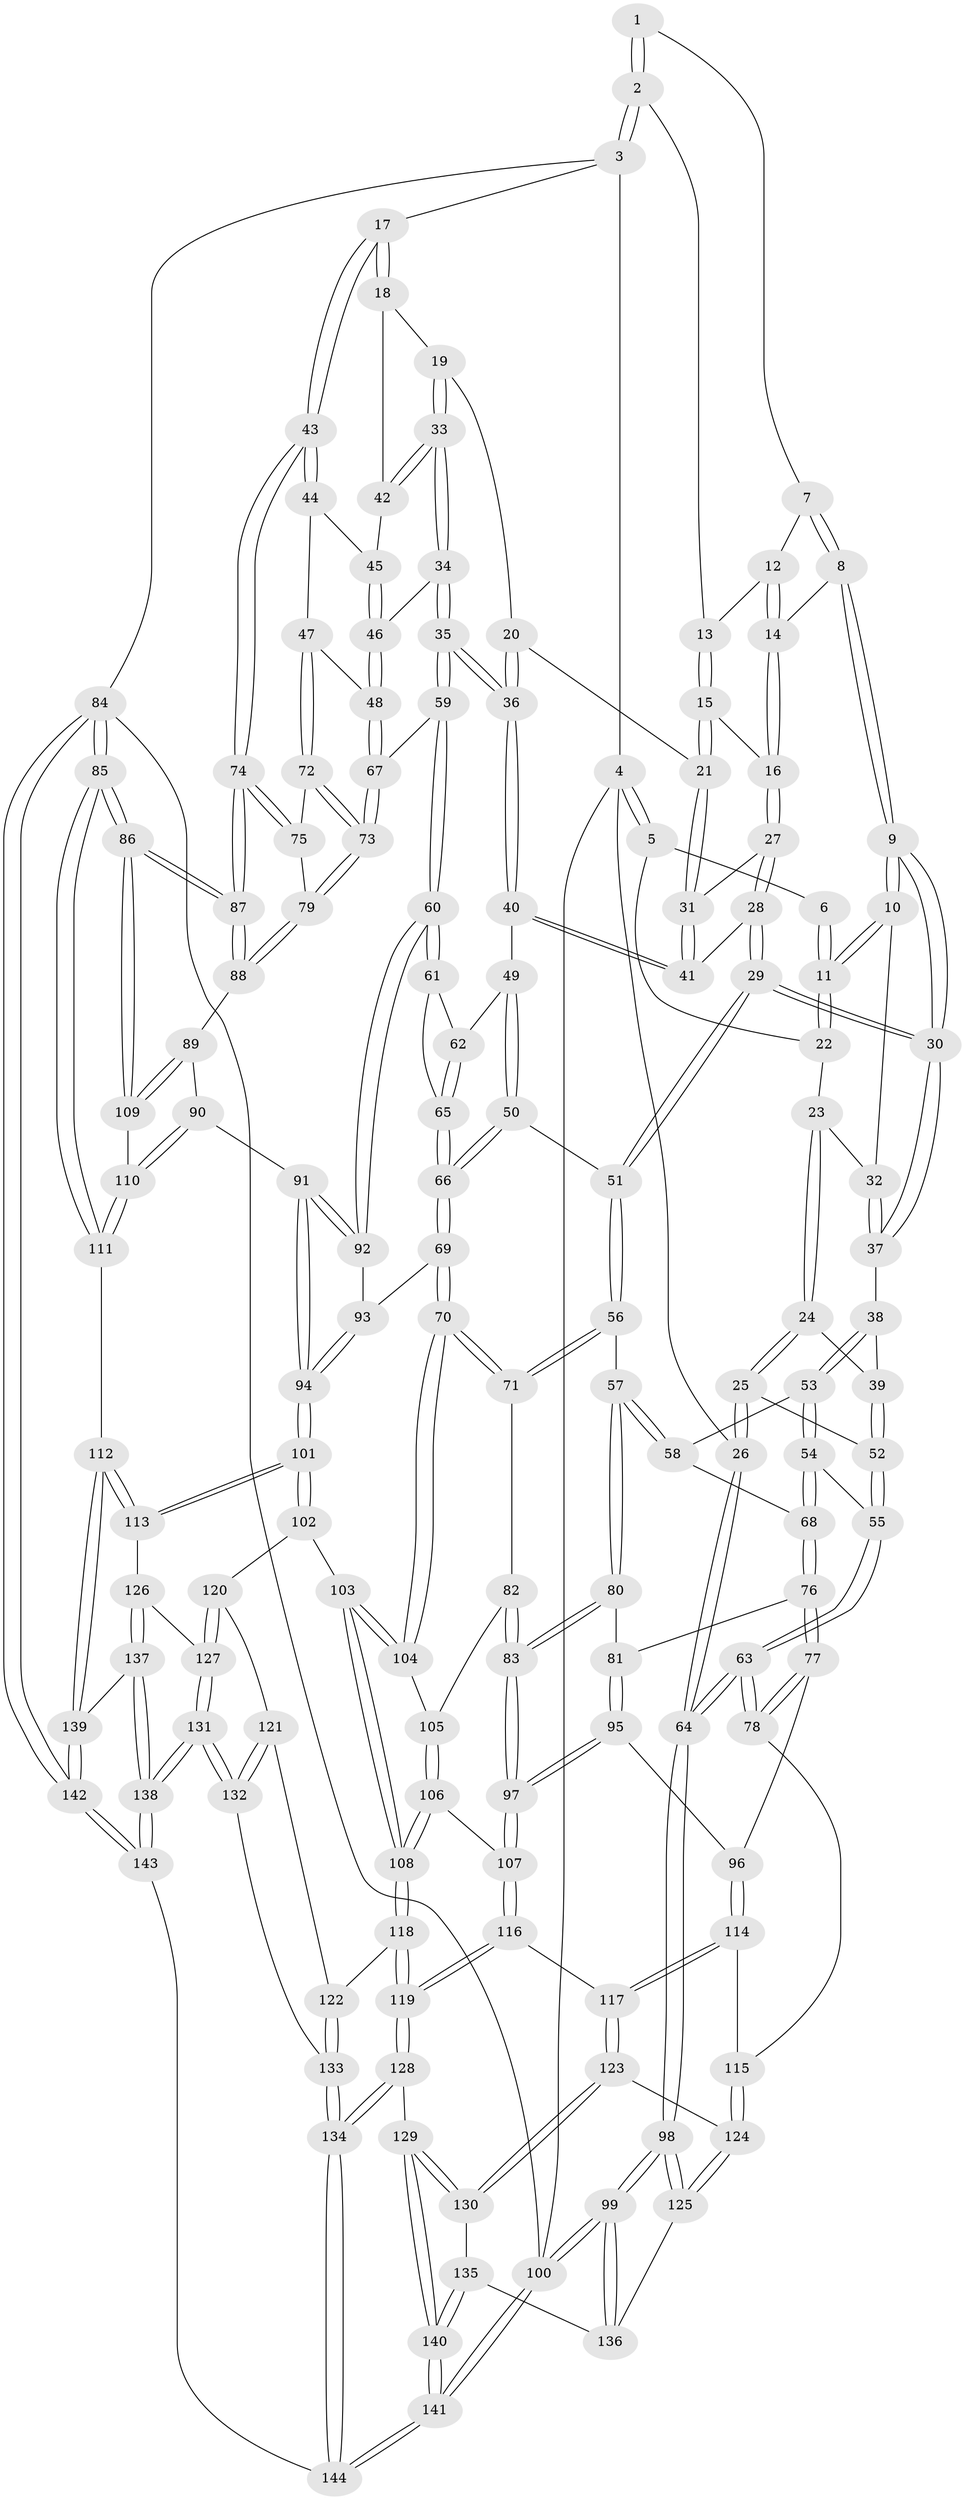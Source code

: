 // coarse degree distribution, {4: 0.26, 6: 0.2, 11: 0.01, 5: 0.46, 3: 0.07}
// Generated by graph-tools (version 1.1) at 2025/21/03/04/25 18:21:35]
// undirected, 144 vertices, 357 edges
graph export_dot {
graph [start="1"]
  node [color=gray90,style=filled];
  1 [pos="+0.4088919688615927+0"];
  2 [pos="+0.7733529790829732+0"];
  3 [pos="+1+0"];
  4 [pos="+0+0"];
  5 [pos="+0+0"];
  6 [pos="+0.40254981684005564+0"];
  7 [pos="+0.41734726023675245+0"];
  8 [pos="+0.420065431752546+0.07608278442757536"];
  9 [pos="+0.316549092609392+0.1452566159190132"];
  10 [pos="+0.302174065106785+0.13861861849219995"];
  11 [pos="+0.2974813638981333+0.1296947540792972"];
  12 [pos="+0.5353583435079864+0.05061010327330509"];
  13 [pos="+0.7489262226055049+0"];
  14 [pos="+0.4824655555098704+0.10184989058343498"];
  15 [pos="+0.7187290901850178+0.016798342985310417"];
  16 [pos="+0.49723311248031277+0.12944693954285386"];
  17 [pos="+1+0"];
  18 [pos="+1+0.06446049754087821"];
  19 [pos="+0.8697500331165261+0.17935197126139563"];
  20 [pos="+0.8602303691790872+0.18151533449899182"];
  21 [pos="+0.7002436598459224+0.12467852284683108"];
  22 [pos="+0.0051321006259007285+0"];
  23 [pos="+0.13550730119930163+0.1542294976104747"];
  24 [pos="+0.08533107862637938+0.22618658014289533"];
  25 [pos="+0+0.2356997815680386"];
  26 [pos="+0+0.1803545534305814"];
  27 [pos="+0.5038232176614957+0.1427254169605429"];
  28 [pos="+0.49079503252318774+0.2222267360947077"];
  29 [pos="+0.4103016823758643+0.3243334135145436"];
  30 [pos="+0.38102288740671947+0.29457338837254377"];
  31 [pos="+0.6953770153405592+0.1379682181415559"];
  32 [pos="+0.2217040749067691+0.17605904285059015"];
  33 [pos="+0.8718969546673707+0.2863132342367183"];
  34 [pos="+0.8258244880018127+0.3196092038942691"];
  35 [pos="+0.8062474017919801+0.32214864380511854"];
  36 [pos="+0.7746078286479267+0.2935989281561234"];
  37 [pos="+0.1835606692251897+0.294452867424493"];
  38 [pos="+0.1712602531882253+0.30253490085904433"];
  39 [pos="+0.16426129110120793+0.3005582281333197"];
  40 [pos="+0.6973873436218053+0.24751518441141881"];
  41 [pos="+0.6913349131763256+0.22410975537367336"];
  42 [pos="+0.9419742125607893+0.2552521216829724"];
  43 [pos="+1+0.32203637883222463"];
  44 [pos="+0.9877977938353266+0.3194758686834869"];
  45 [pos="+0.9625202594935073+0.3029327569594336"];
  46 [pos="+0.9242065614306556+0.37483812044948944"];
  47 [pos="+0.9654033227117157+0.41994703460371874"];
  48 [pos="+0.9516096171693212+0.41029879439977585"];
  49 [pos="+0.6540323891825977+0.3012074011657247"];
  50 [pos="+0.5373125220863207+0.37358186224022877"];
  51 [pos="+0.41191490578647616+0.3304154168513292"];
  52 [pos="+0.06652366300015061+0.35502540636361285"];
  53 [pos="+0.18347549002096825+0.36414463827335875"];
  54 [pos="+0.06828295114526751+0.4325186907870478"];
  55 [pos="+0.06790039368933894+0.43249010030684815"];
  56 [pos="+0.3922530875017195+0.3668077649371128"];
  57 [pos="+0.28530609145049884+0.43632300616209396"];
  58 [pos="+0.21281254642983766+0.40582479068456295"];
  59 [pos="+0.7890940353977115+0.44279732653360276"];
  60 [pos="+0.7703366301154672+0.4548783227968503"];
  61 [pos="+0.7451090606132182+0.4529591960893865"];
  62 [pos="+0.6732042955591745+0.36952407983216723"];
  63 [pos="+0+0.5752288615513743"];
  64 [pos="+0+0.5819590580643046"];
  65 [pos="+0.647253595317696+0.47111318810443165"];
  66 [pos="+0.5951759692883039+0.4947473690677326"];
  67 [pos="+0.8014360136759973+0.44928597557828515"];
  68 [pos="+0.1454219645449208+0.467840161292687"];
  69 [pos="+0.585208503812326+0.5464921748259753"];
  70 [pos="+0.5736874894787843+0.5600467213852446"];
  71 [pos="+0.41315742543023914+0.45897966399056067"];
  72 [pos="+0.9695531062264938+0.4243979818015902"];
  73 [pos="+0.8401944773521711+0.48333216695425324"];
  74 [pos="+1+0.4765062845959953"];
  75 [pos="+0.9781967391482279+0.431433375345852"];
  76 [pos="+0.15403145610637317+0.4953670417027402"];
  77 [pos="+0.034759846003575755+0.6036146868511245"];
  78 [pos="+0+0.5786671207477797"];
  79 [pos="+0.8927738607065562+0.549651486720856"];
  80 [pos="+0.2838324336100933+0.443005239017613"];
  81 [pos="+0.23489866571029408+0.5534334274102135"];
  82 [pos="+0.39868832361658046+0.5870566406037092"];
  83 [pos="+0.3894397783619196+0.5916490833796145"];
  84 [pos="+1+1"];
  85 [pos="+1+1"];
  86 [pos="+1+0.8344268550150092"];
  87 [pos="+1+0.5851997111909165"];
  88 [pos="+0.8961628065631956+0.5734845641091437"];
  89 [pos="+0.8688790989910063+0.6164364279301984"];
  90 [pos="+0.8149966912816493+0.6229819796652354"];
  91 [pos="+0.7842866824143024+0.6239630038855118"];
  92 [pos="+0.7578765394971212+0.5190298531839593"];
  93 [pos="+0.6519402798732835+0.5646893870907586"];
  94 [pos="+0.7575682933934359+0.6417575414321054"];
  95 [pos="+0.23919710586354903+0.616249713489806"];
  96 [pos="+0.15643192652562643+0.6535316048143457"];
  97 [pos="+0.3161504834509629+0.6491493149247207"];
  98 [pos="+0+0.8691984163579219"];
  99 [pos="+0+1"];
  100 [pos="+0+1"];
  101 [pos="+0.6971121478894126+0.7572734279760155"];
  102 [pos="+0.5958852918116644+0.6885798381826082"];
  103 [pos="+0.5744147881324998+0.6645634661132769"];
  104 [pos="+0.5590306262648654+0.5876291743420773"];
  105 [pos="+0.4491286414733549+0.5960835470143768"];
  106 [pos="+0.4557592510852601+0.7050066764615287"];
  107 [pos="+0.3195320659759669+0.6597168987040996"];
  108 [pos="+0.4770996212757042+0.7287451039317452"];
  109 [pos="+0.9218394302822337+0.7158099166125623"];
  110 [pos="+0.8330075315214741+0.7841362906203458"];
  111 [pos="+0.7945951106178747+0.8200057168466989"];
  112 [pos="+0.7777379646421811+0.8227115653750424"];
  113 [pos="+0.6985501455931636+0.7622483285908763"];
  114 [pos="+0.15469638431963362+0.6802962013753833"];
  115 [pos="+0.09401761415763675+0.7614087836134367"];
  116 [pos="+0.3283138887818899+0.7507585944605799"];
  117 [pos="+0.18481345788513645+0.7571862793957044"];
  118 [pos="+0.4623182596011027+0.7728744982480132"];
  119 [pos="+0.33982270827660804+0.7892018385655376"];
  120 [pos="+0.5352532148107897+0.7913502255315049"];
  121 [pos="+0.4966464695157093+0.8001682157412304"];
  122 [pos="+0.4825691003921304+0.7966484902159524"];
  123 [pos="+0.18544819373080093+0.8057798342951976"];
  124 [pos="+0.07855612917996342+0.7982484062175191"];
  125 [pos="+0.055739095923635636+0.817897262995982"];
  126 [pos="+0.6571594078521533+0.8019979572533027"];
  127 [pos="+0.6093434479408408+0.8281312164750442"];
  128 [pos="+0.3133064286549346+0.8729874491418605"];
  129 [pos="+0.29451714701831644+0.8779476320232219"];
  130 [pos="+0.1867210013285801+0.8081454220937501"];
  131 [pos="+0.5622135606078932+0.8907383023805227"];
  132 [pos="+0.5604482711199779+0.88964565283827"];
  133 [pos="+0.4625037980241235+0.8737959894123263"];
  134 [pos="+0.39013648708625004+0.9397975955922127"];
  135 [pos="+0.12768975429112212+0.8777819585027337"];
  136 [pos="+0.11719447674754667+0.87229659497881"];
  137 [pos="+0.6492005510215242+0.9653913806423199"];
  138 [pos="+0.5801833767537595+1"];
  139 [pos="+0.7640374689325348+0.9044708410231804"];
  140 [pos="+0.17940052758690417+0.982173421676468"];
  141 [pos="+0+1"];
  142 [pos="+1+1"];
  143 [pos="+0.5245203599576206+1"];
  144 [pos="+0.508134792183205+1"];
  1 -- 2;
  1 -- 2;
  1 -- 7;
  2 -- 3;
  2 -- 3;
  2 -- 13;
  3 -- 4;
  3 -- 17;
  3 -- 84;
  4 -- 5;
  4 -- 5;
  4 -- 26;
  4 -- 100;
  5 -- 6;
  5 -- 22;
  6 -- 11;
  6 -- 11;
  7 -- 8;
  7 -- 8;
  7 -- 12;
  8 -- 9;
  8 -- 9;
  8 -- 14;
  9 -- 10;
  9 -- 10;
  9 -- 30;
  9 -- 30;
  10 -- 11;
  10 -- 11;
  10 -- 32;
  11 -- 22;
  11 -- 22;
  12 -- 13;
  12 -- 14;
  12 -- 14;
  13 -- 15;
  13 -- 15;
  14 -- 16;
  14 -- 16;
  15 -- 16;
  15 -- 21;
  15 -- 21;
  16 -- 27;
  16 -- 27;
  17 -- 18;
  17 -- 18;
  17 -- 43;
  17 -- 43;
  18 -- 19;
  18 -- 42;
  19 -- 20;
  19 -- 33;
  19 -- 33;
  20 -- 21;
  20 -- 36;
  20 -- 36;
  21 -- 31;
  21 -- 31;
  22 -- 23;
  23 -- 24;
  23 -- 24;
  23 -- 32;
  24 -- 25;
  24 -- 25;
  24 -- 39;
  25 -- 26;
  25 -- 26;
  25 -- 52;
  26 -- 64;
  26 -- 64;
  27 -- 28;
  27 -- 28;
  27 -- 31;
  28 -- 29;
  28 -- 29;
  28 -- 41;
  29 -- 30;
  29 -- 30;
  29 -- 51;
  29 -- 51;
  30 -- 37;
  30 -- 37;
  31 -- 41;
  31 -- 41;
  32 -- 37;
  32 -- 37;
  33 -- 34;
  33 -- 34;
  33 -- 42;
  33 -- 42;
  34 -- 35;
  34 -- 35;
  34 -- 46;
  35 -- 36;
  35 -- 36;
  35 -- 59;
  35 -- 59;
  36 -- 40;
  36 -- 40;
  37 -- 38;
  38 -- 39;
  38 -- 53;
  38 -- 53;
  39 -- 52;
  39 -- 52;
  40 -- 41;
  40 -- 41;
  40 -- 49;
  42 -- 45;
  43 -- 44;
  43 -- 44;
  43 -- 74;
  43 -- 74;
  44 -- 45;
  44 -- 47;
  45 -- 46;
  45 -- 46;
  46 -- 48;
  46 -- 48;
  47 -- 48;
  47 -- 72;
  47 -- 72;
  48 -- 67;
  48 -- 67;
  49 -- 50;
  49 -- 50;
  49 -- 62;
  50 -- 51;
  50 -- 66;
  50 -- 66;
  51 -- 56;
  51 -- 56;
  52 -- 55;
  52 -- 55;
  53 -- 54;
  53 -- 54;
  53 -- 58;
  54 -- 55;
  54 -- 68;
  54 -- 68;
  55 -- 63;
  55 -- 63;
  56 -- 57;
  56 -- 71;
  56 -- 71;
  57 -- 58;
  57 -- 58;
  57 -- 80;
  57 -- 80;
  58 -- 68;
  59 -- 60;
  59 -- 60;
  59 -- 67;
  60 -- 61;
  60 -- 61;
  60 -- 92;
  60 -- 92;
  61 -- 62;
  61 -- 65;
  62 -- 65;
  62 -- 65;
  63 -- 64;
  63 -- 64;
  63 -- 78;
  63 -- 78;
  64 -- 98;
  64 -- 98;
  65 -- 66;
  65 -- 66;
  66 -- 69;
  66 -- 69;
  67 -- 73;
  67 -- 73;
  68 -- 76;
  68 -- 76;
  69 -- 70;
  69 -- 70;
  69 -- 93;
  70 -- 71;
  70 -- 71;
  70 -- 104;
  70 -- 104;
  71 -- 82;
  72 -- 73;
  72 -- 73;
  72 -- 75;
  73 -- 79;
  73 -- 79;
  74 -- 75;
  74 -- 75;
  74 -- 87;
  74 -- 87;
  75 -- 79;
  76 -- 77;
  76 -- 77;
  76 -- 81;
  77 -- 78;
  77 -- 78;
  77 -- 96;
  78 -- 115;
  79 -- 88;
  79 -- 88;
  80 -- 81;
  80 -- 83;
  80 -- 83;
  81 -- 95;
  81 -- 95;
  82 -- 83;
  82 -- 83;
  82 -- 105;
  83 -- 97;
  83 -- 97;
  84 -- 85;
  84 -- 85;
  84 -- 142;
  84 -- 142;
  84 -- 100;
  85 -- 86;
  85 -- 86;
  85 -- 111;
  85 -- 111;
  86 -- 87;
  86 -- 87;
  86 -- 109;
  86 -- 109;
  87 -- 88;
  87 -- 88;
  88 -- 89;
  89 -- 90;
  89 -- 109;
  89 -- 109;
  90 -- 91;
  90 -- 110;
  90 -- 110;
  91 -- 92;
  91 -- 92;
  91 -- 94;
  91 -- 94;
  92 -- 93;
  93 -- 94;
  93 -- 94;
  94 -- 101;
  94 -- 101;
  95 -- 96;
  95 -- 97;
  95 -- 97;
  96 -- 114;
  96 -- 114;
  97 -- 107;
  97 -- 107;
  98 -- 99;
  98 -- 99;
  98 -- 125;
  98 -- 125;
  99 -- 100;
  99 -- 100;
  99 -- 136;
  99 -- 136;
  100 -- 141;
  100 -- 141;
  101 -- 102;
  101 -- 102;
  101 -- 113;
  101 -- 113;
  102 -- 103;
  102 -- 120;
  103 -- 104;
  103 -- 104;
  103 -- 108;
  103 -- 108;
  104 -- 105;
  105 -- 106;
  105 -- 106;
  106 -- 107;
  106 -- 108;
  106 -- 108;
  107 -- 116;
  107 -- 116;
  108 -- 118;
  108 -- 118;
  109 -- 110;
  110 -- 111;
  110 -- 111;
  111 -- 112;
  112 -- 113;
  112 -- 113;
  112 -- 139;
  112 -- 139;
  113 -- 126;
  114 -- 115;
  114 -- 117;
  114 -- 117;
  115 -- 124;
  115 -- 124;
  116 -- 117;
  116 -- 119;
  116 -- 119;
  117 -- 123;
  117 -- 123;
  118 -- 119;
  118 -- 119;
  118 -- 122;
  119 -- 128;
  119 -- 128;
  120 -- 121;
  120 -- 127;
  120 -- 127;
  121 -- 122;
  121 -- 132;
  121 -- 132;
  122 -- 133;
  122 -- 133;
  123 -- 124;
  123 -- 130;
  123 -- 130;
  124 -- 125;
  124 -- 125;
  125 -- 136;
  126 -- 127;
  126 -- 137;
  126 -- 137;
  127 -- 131;
  127 -- 131;
  128 -- 129;
  128 -- 134;
  128 -- 134;
  129 -- 130;
  129 -- 130;
  129 -- 140;
  129 -- 140;
  130 -- 135;
  131 -- 132;
  131 -- 132;
  131 -- 138;
  131 -- 138;
  132 -- 133;
  133 -- 134;
  133 -- 134;
  134 -- 144;
  134 -- 144;
  135 -- 136;
  135 -- 140;
  135 -- 140;
  137 -- 138;
  137 -- 138;
  137 -- 139;
  138 -- 143;
  138 -- 143;
  139 -- 142;
  139 -- 142;
  140 -- 141;
  140 -- 141;
  141 -- 144;
  141 -- 144;
  142 -- 143;
  142 -- 143;
  143 -- 144;
}
